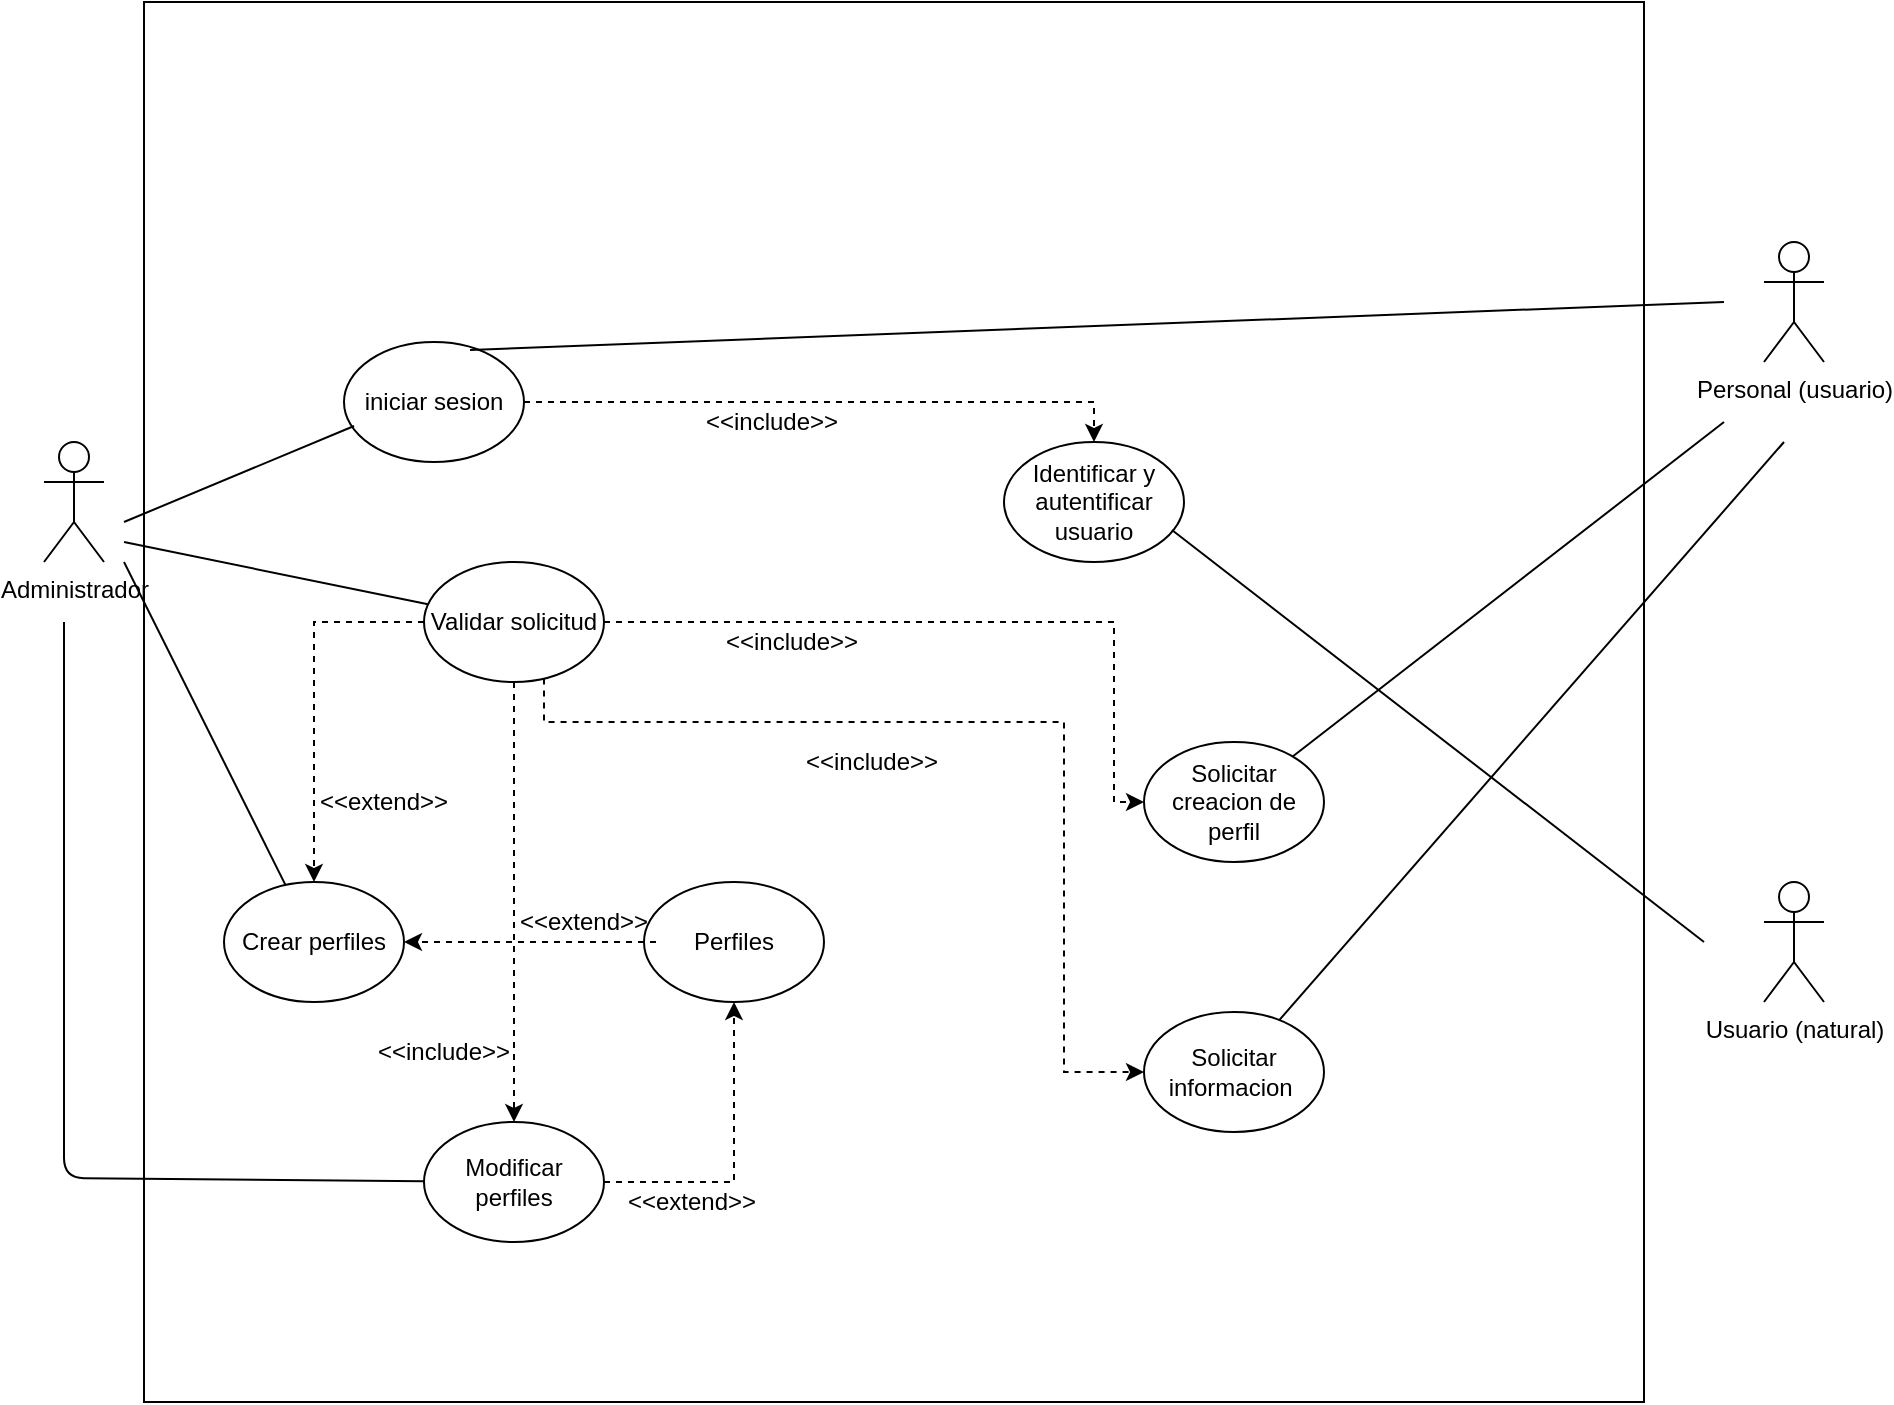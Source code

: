 <mxfile version="13.9.9" type="device"><diagram id="hlRzXnEVFxotmT5Csksn" name="Página-1"><mxGraphModel dx="1087" dy="806" grid="1" gridSize="10" guides="1" tooltips="1" connect="1" arrows="1" fold="1" page="1" pageScale="1" pageWidth="827" pageHeight="1169" math="0" shadow="0"><root><mxCell id="0"/><mxCell id="1" parent="0"/><mxCell id="Vv3G6xyGMLaLVuSm54TT-1" value="" style="rounded=0;whiteSpace=wrap;html=1;" vertex="1" parent="1"><mxGeometry x="80" y="50" width="750" height="700" as="geometry"/></mxCell><mxCell id="Vv3G6xyGMLaLVuSm54TT-2" value="Administrador" style="shape=umlActor;verticalLabelPosition=bottom;verticalAlign=top;html=1;outlineConnect=0;" vertex="1" parent="1"><mxGeometry x="30" y="270" width="30" height="60" as="geometry"/></mxCell><mxCell id="Vv3G6xyGMLaLVuSm54TT-4" value="iniciar sesion" style="ellipse;whiteSpace=wrap;html=1;" vertex="1" parent="1"><mxGeometry x="180" y="220" width="90" height="60" as="geometry"/></mxCell><mxCell id="Vv3G6xyGMLaLVuSm54TT-6" value="Validar solicitud" style="ellipse;whiteSpace=wrap;html=1;" vertex="1" parent="1"><mxGeometry x="220" y="330" width="90" height="60" as="geometry"/></mxCell><mxCell id="Vv3G6xyGMLaLVuSm54TT-7" value="Identificar y autentificar usuario" style="ellipse;whiteSpace=wrap;html=1;" vertex="1" parent="1"><mxGeometry x="510" y="270" width="90" height="60" as="geometry"/></mxCell><mxCell id="Vv3G6xyGMLaLVuSm54TT-8" value="Crear perfiles" style="ellipse;whiteSpace=wrap;html=1;" vertex="1" parent="1"><mxGeometry x="120" y="490" width="90" height="60" as="geometry"/></mxCell><mxCell id="Vv3G6xyGMLaLVuSm54TT-9" value="Perfiles" style="ellipse;whiteSpace=wrap;html=1;" vertex="1" parent="1"><mxGeometry x="330" y="490" width="90" height="60" as="geometry"/></mxCell><mxCell id="Vv3G6xyGMLaLVuSm54TT-10" value="Modificar perfiles" style="ellipse;whiteSpace=wrap;html=1;" vertex="1" parent="1"><mxGeometry x="220" y="610" width="90" height="60" as="geometry"/></mxCell><mxCell id="Vv3G6xyGMLaLVuSm54TT-11" value="Solicitar creacion de perfil" style="ellipse;whiteSpace=wrap;html=1;" vertex="1" parent="1"><mxGeometry x="580" y="420" width="90" height="60" as="geometry"/></mxCell><mxCell id="Vv3G6xyGMLaLVuSm54TT-12" value="Solicitar informacion&amp;nbsp;" style="ellipse;whiteSpace=wrap;html=1;" vertex="1" parent="1"><mxGeometry x="580" y="555" width="90" height="60" as="geometry"/></mxCell><mxCell id="Vv3G6xyGMLaLVuSm54TT-13" value="Personal (usuario)" style="shape=umlActor;verticalLabelPosition=bottom;verticalAlign=top;html=1;outlineConnect=0;" vertex="1" parent="1"><mxGeometry x="890" y="170" width="30" height="60" as="geometry"/></mxCell><mxCell id="Vv3G6xyGMLaLVuSm54TT-14" value="Usuario (natural)" style="shape=umlActor;verticalLabelPosition=bottom;verticalAlign=top;html=1;outlineConnect=0;" vertex="1" parent="1"><mxGeometry x="890" y="490" width="30" height="60" as="geometry"/></mxCell><mxCell id="Vv3G6xyGMLaLVuSm54TT-15" value="" style="endArrow=none;html=1;entryX=0.7;entryY=0.067;entryDx=0;entryDy=0;entryPerimeter=0;" edge="1" parent="1" target="Vv3G6xyGMLaLVuSm54TT-4"><mxGeometry width="50" height="50" relative="1" as="geometry"><mxPoint x="870" y="200" as="sourcePoint"/><mxPoint x="70" y="-210" as="targetPoint"/></mxGeometry></mxCell><mxCell id="Vv3G6xyGMLaLVuSm54TT-16" value="" style="endArrow=none;html=1;exitX=0.056;exitY=0.7;exitDx=0;exitDy=0;exitPerimeter=0;" edge="1" parent="1" source="Vv3G6xyGMLaLVuSm54TT-4"><mxGeometry width="50" height="50" relative="1" as="geometry"><mxPoint x="880" y="210" as="sourcePoint"/><mxPoint x="70" y="310" as="targetPoint"/></mxGeometry></mxCell><mxCell id="Vv3G6xyGMLaLVuSm54TT-17" value="" style="endArrow=none;html=1;entryX=0.933;entryY=0.733;entryDx=0;entryDy=0;entryPerimeter=0;" edge="1" parent="1" target="Vv3G6xyGMLaLVuSm54TT-7"><mxGeometry width="50" height="50" relative="1" as="geometry"><mxPoint x="860" y="520" as="sourcePoint"/><mxPoint x="289.699" y="266.535" as="targetPoint"/></mxGeometry></mxCell><mxCell id="Vv3G6xyGMLaLVuSm54TT-18" value="" style="endArrow=none;html=1;" edge="1" parent="1" target="Vv3G6xyGMLaLVuSm54TT-11"><mxGeometry width="50" height="50" relative="1" as="geometry"><mxPoint x="870" y="260" as="sourcePoint"/><mxPoint x="299.699" y="276.535" as="targetPoint"/></mxGeometry></mxCell><mxCell id="Vv3G6xyGMLaLVuSm54TT-19" value="" style="endArrow=none;html=1;" edge="1" parent="1" target="Vv3G6xyGMLaLVuSm54TT-12"><mxGeometry width="50" height="50" relative="1" as="geometry"><mxPoint x="900" y="270" as="sourcePoint"/><mxPoint x="309.699" y="286.535" as="targetPoint"/></mxGeometry></mxCell><mxCell id="Vv3G6xyGMLaLVuSm54TT-20" value="" style="endArrow=none;html=1;" edge="1" parent="1" source="Vv3G6xyGMLaLVuSm54TT-8"><mxGeometry width="50" height="50" relative="1" as="geometry"><mxPoint x="195.04" y="272" as="sourcePoint"/><mxPoint x="70" y="330" as="targetPoint"/></mxGeometry></mxCell><mxCell id="Vv3G6xyGMLaLVuSm54TT-21" value="" style="endArrow=none;html=1;" edge="1" parent="1" source="Vv3G6xyGMLaLVuSm54TT-10"><mxGeometry width="50" height="50" relative="1" as="geometry"><mxPoint x="205.04" y="282" as="sourcePoint"/><mxPoint x="40" y="360" as="targetPoint"/><Array as="points"><mxPoint x="40" y="638"/></Array></mxGeometry></mxCell><mxCell id="Vv3G6xyGMLaLVuSm54TT-22" style="edgeStyle=orthogonalEdgeStyle;orthogonalLoop=1;jettySize=auto;html=1;horizontal=1;jumpStyle=none;rounded=0;dashed=1;entryX=0.5;entryY=0;entryDx=0;entryDy=0;" edge="1" parent="1" target="Vv3G6xyGMLaLVuSm54TT-7"><mxGeometry relative="1" as="geometry"><mxPoint x="270" y="250" as="sourcePoint"/><mxPoint x="521" y="-40" as="targetPoint"/><Array as="points"><mxPoint x="270" y="250"/><mxPoint x="555" y="250"/></Array></mxGeometry></mxCell><mxCell id="Vv3G6xyGMLaLVuSm54TT-23" value="&amp;lt;&amp;lt;include&amp;gt;&amp;gt;" style="text;html=1;strokeColor=none;fillColor=none;align=center;verticalAlign=middle;whiteSpace=wrap;rounded=0;" vertex="1" parent="1"><mxGeometry x="373.5" y="250" width="40" height="20" as="geometry"/></mxCell><mxCell id="Vv3G6xyGMLaLVuSm54TT-24" style="edgeStyle=orthogonalEdgeStyle;orthogonalLoop=1;jettySize=auto;html=1;horizontal=1;jumpStyle=none;rounded=0;dashed=1;" edge="1" parent="1" source="Vv3G6xyGMLaLVuSm54TT-6" target="Vv3G6xyGMLaLVuSm54TT-11"><mxGeometry relative="1" as="geometry"><mxPoint x="280" y="260" as="sourcePoint"/><mxPoint x="565" y="280" as="targetPoint"/><Array as="points"><mxPoint x="565" y="360"/><mxPoint x="565" y="450"/></Array></mxGeometry></mxCell><mxCell id="Vv3G6xyGMLaLVuSm54TT-25" value="&amp;lt;&amp;lt;include&amp;gt;&amp;gt;" style="text;html=1;strokeColor=none;fillColor=none;align=center;verticalAlign=middle;whiteSpace=wrap;rounded=0;" vertex="1" parent="1"><mxGeometry x="383.5" y="360" width="40" height="20" as="geometry"/></mxCell><mxCell id="Vv3G6xyGMLaLVuSm54TT-27" style="edgeStyle=orthogonalEdgeStyle;orthogonalLoop=1;jettySize=auto;html=1;horizontal=1;jumpStyle=none;rounded=0;dashed=1;entryX=0;entryY=0.5;entryDx=0;entryDy=0;" edge="1" parent="1" source="Vv3G6xyGMLaLVuSm54TT-6" target="Vv3G6xyGMLaLVuSm54TT-12"><mxGeometry relative="1" as="geometry"><mxPoint x="280" y="370" as="sourcePoint"/><mxPoint x="590" y="460" as="targetPoint"/><Array as="points"><mxPoint x="280" y="410"/><mxPoint x="540" y="410"/><mxPoint x="540" y="585"/></Array></mxGeometry></mxCell><mxCell id="Vv3G6xyGMLaLVuSm54TT-28" value="&amp;lt;&amp;lt;include&amp;gt;&amp;gt;" style="text;html=1;strokeColor=none;fillColor=none;align=center;verticalAlign=middle;whiteSpace=wrap;rounded=0;" vertex="1" parent="1"><mxGeometry x="423.5" y="420" width="40" height="20" as="geometry"/></mxCell><mxCell id="Vv3G6xyGMLaLVuSm54TT-29" style="edgeStyle=orthogonalEdgeStyle;orthogonalLoop=1;jettySize=auto;html=1;horizontal=1;jumpStyle=none;rounded=0;dashed=1;entryX=1;entryY=0.5;entryDx=0;entryDy=0;" edge="1" parent="1" target="Vv3G6xyGMLaLVuSm54TT-8"><mxGeometry relative="1" as="geometry"><mxPoint x="336" y="520" as="sourcePoint"/><mxPoint x="565" y="280" as="targetPoint"/><Array as="points"><mxPoint x="336" y="520"/></Array></mxGeometry></mxCell><mxCell id="Vv3G6xyGMLaLVuSm54TT-30" style="edgeStyle=orthogonalEdgeStyle;orthogonalLoop=1;jettySize=auto;html=1;horizontal=1;jumpStyle=none;rounded=0;dashed=1;entryX=0.5;entryY=0;entryDx=0;entryDy=0;" edge="1" parent="1" source="Vv3G6xyGMLaLVuSm54TT-6" target="Vv3G6xyGMLaLVuSm54TT-8"><mxGeometry relative="1" as="geometry"><mxPoint x="180" y="360" as="sourcePoint"/><mxPoint x="575" y="290" as="targetPoint"/><Array as="points"><mxPoint x="165" y="360"/></Array></mxGeometry></mxCell><mxCell id="Vv3G6xyGMLaLVuSm54TT-31" value="" style="endArrow=none;html=1;" edge="1" parent="1" source="Vv3G6xyGMLaLVuSm54TT-6"><mxGeometry width="50" height="50" relative="1" as="geometry"><mxPoint x="195.04" y="272" as="sourcePoint"/><mxPoint x="70" y="320" as="targetPoint"/></mxGeometry></mxCell><mxCell id="Vv3G6xyGMLaLVuSm54TT-32" value="&amp;lt;&amp;lt;extend&amp;gt;&amp;gt;" style="text;html=1;strokeColor=none;fillColor=none;align=center;verticalAlign=middle;whiteSpace=wrap;rounded=0;" vertex="1" parent="1"><mxGeometry x="180" y="440" width="40" height="20" as="geometry"/></mxCell><mxCell id="Vv3G6xyGMLaLVuSm54TT-33" style="edgeStyle=orthogonalEdgeStyle;orthogonalLoop=1;jettySize=auto;html=1;horizontal=1;jumpStyle=none;rounded=0;dashed=1;entryX=0.5;entryY=1;entryDx=0;entryDy=0;" edge="1" parent="1" source="Vv3G6xyGMLaLVuSm54TT-10" target="Vv3G6xyGMLaLVuSm54TT-9"><mxGeometry relative="1" as="geometry"><mxPoint x="346" y="530" as="sourcePoint"/><mxPoint x="220" y="530" as="targetPoint"/><Array as="points"><mxPoint x="375" y="640"/></Array></mxGeometry></mxCell><mxCell id="Vv3G6xyGMLaLVuSm54TT-34" value="&amp;lt;&amp;lt;extend&amp;gt;&amp;gt;" style="text;html=1;strokeColor=none;fillColor=none;align=center;verticalAlign=middle;whiteSpace=wrap;rounded=0;" vertex="1" parent="1"><mxGeometry x="333.5" y="640" width="40" height="20" as="geometry"/></mxCell><mxCell id="Vv3G6xyGMLaLVuSm54TT-35" style="edgeStyle=orthogonalEdgeStyle;orthogonalLoop=1;jettySize=auto;html=1;horizontal=1;jumpStyle=none;rounded=0;dashed=1;" edge="1" parent="1" source="Vv3G6xyGMLaLVuSm54TT-6" target="Vv3G6xyGMLaLVuSm54TT-10"><mxGeometry relative="1" as="geometry"><mxPoint x="346" y="530" as="sourcePoint"/><mxPoint x="220" y="530" as="targetPoint"/><Array as="points"/></mxGeometry></mxCell><mxCell id="Vv3G6xyGMLaLVuSm54TT-36" value="&amp;lt;&amp;lt;extend&amp;gt;&amp;gt;" style="text;html=1;strokeColor=none;fillColor=none;align=center;verticalAlign=middle;whiteSpace=wrap;rounded=0;" vertex="1" parent="1"><mxGeometry x="280" y="500" width="40" height="20" as="geometry"/></mxCell><mxCell id="Vv3G6xyGMLaLVuSm54TT-37" value="&amp;lt;&amp;lt;include&amp;gt;&amp;gt;" style="text;html=1;strokeColor=none;fillColor=none;align=center;verticalAlign=middle;whiteSpace=wrap;rounded=0;" vertex="1" parent="1"><mxGeometry x="210" y="565" width="40" height="20" as="geometry"/></mxCell></root></mxGraphModel></diagram></mxfile>